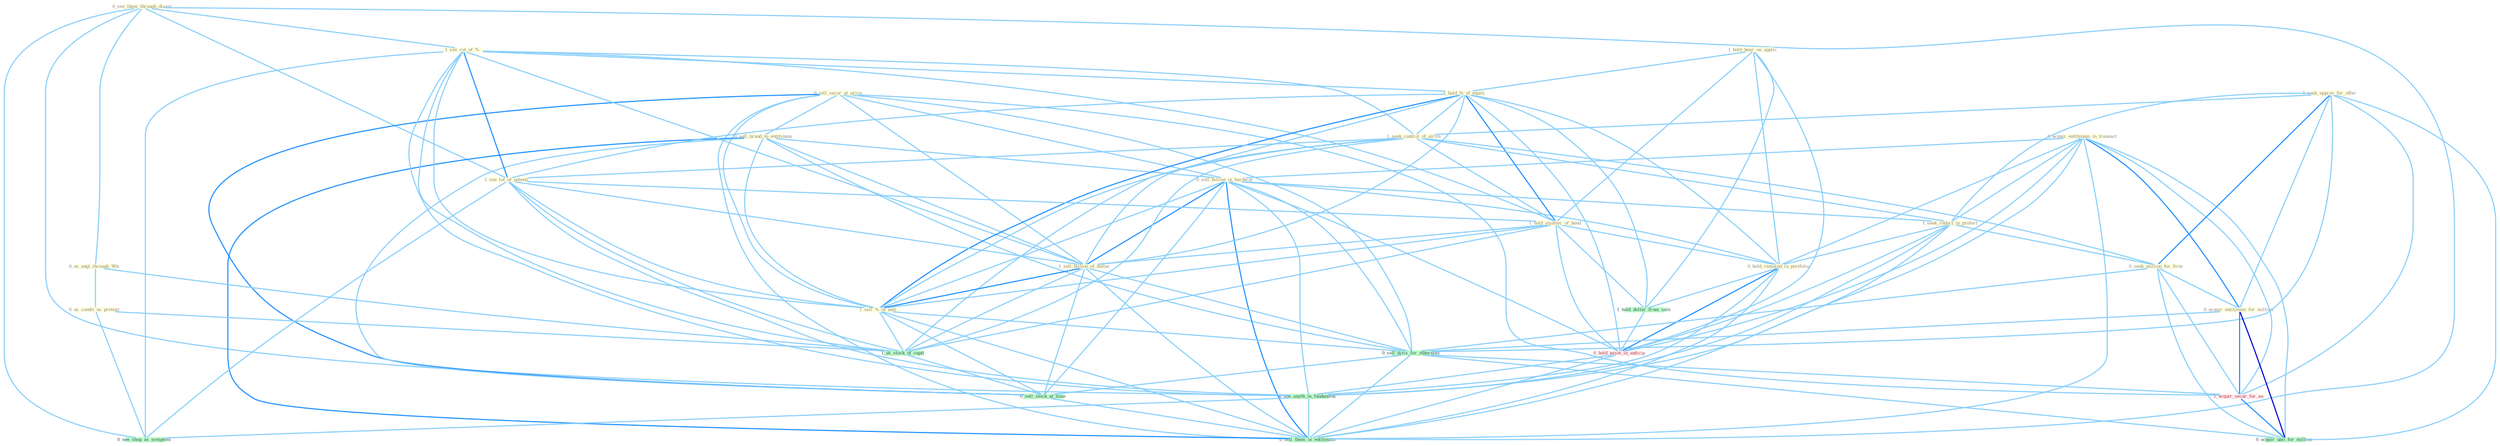 Graph G{ 
    node
    [shape=polygon,style=filled,width=.5,height=.06,color="#BDFCC9",fixedsize=true,fontsize=4,
    fontcolor="#2f4f4f"];
    {node
    [color="#ffffe0", fontcolor="#8b7d6b"] "0_see_them_through_disast " "0_sell_secur_at_price " "0_acquir_entitynam_in_transact " "1_seek_approv_for_offer " "0_sell_brand_to_entitynam " "1_hold_hear_on_applic " "1_see_cut_of_% " "0_sell_billion_in_hardwar " "1_hold_%_of_equiti " "1_seek_control_of_airlin " "0_us_angl_through_'80s " "1_see_lot_of_potenti " "0_us_condit_as_pretext " "1_seek_reduct_in_protect " "1_hold_smatter_of_bond " "0_hold_remaind_in_portfolio " "0_seek_million_for_firm " "1_sell_billion_of_dollar " "1_sell_%_of_unit " "0_acquir_entitynam_for_million "}
{node [color="#fff0f5", fontcolor="#b22222"] "1_acquir_secur_for_an " "0_hold_asset_in_anticip "}
edge [color="#B0E2FF"];

	"0_see_them_through_disast " -- "1_see_cut_of_% " [w="1", color="#87cefa" ];
	"0_see_them_through_disast " -- "0_us_angl_through_'80s " [w="1", color="#87cefa" ];
	"0_see_them_through_disast " -- "1_see_lot_of_potenti " [w="1", color="#87cefa" ];
	"0_see_them_through_disast " -- "0_see_anyth_in_fundament " [w="1", color="#87cefa" ];
	"0_see_them_through_disast " -- "0_see_shop_as_symptom " [w="1", color="#87cefa" ];
	"0_see_them_through_disast " -- "0_sell_them_in_entitynam " [w="1", color="#87cefa" ];
	"0_sell_secur_at_price " -- "0_sell_brand_to_entitynam " [w="1", color="#87cefa" ];
	"0_sell_secur_at_price " -- "0_sell_billion_in_hardwar " [w="1", color="#87cefa" ];
	"0_sell_secur_at_price " -- "1_sell_billion_of_dollar " [w="1", color="#87cefa" ];
	"0_sell_secur_at_price " -- "1_sell_%_of_unit " [w="1", color="#87cefa" ];
	"0_sell_secur_at_price " -- "0_sell_divis_for_othernum " [w="1", color="#87cefa" ];
	"0_sell_secur_at_price " -- "1_acquir_secur_for_an " [w="1", color="#87cefa" ];
	"0_sell_secur_at_price " -- "0_sell_stock_at_time " [w="2", color="#1e90ff" , len=0.8];
	"0_sell_secur_at_price " -- "0_sell_them_in_entitynam " [w="1", color="#87cefa" ];
	"0_acquir_entitynam_in_transact " -- "0_sell_billion_in_hardwar " [w="1", color="#87cefa" ];
	"0_acquir_entitynam_in_transact " -- "1_seek_reduct_in_protect " [w="1", color="#87cefa" ];
	"0_acquir_entitynam_in_transact " -- "0_hold_remaind_in_portfolio " [w="1", color="#87cefa" ];
	"0_acquir_entitynam_in_transact " -- "0_acquir_entitynam_for_million " [w="2", color="#1e90ff" , len=0.8];
	"0_acquir_entitynam_in_transact " -- "1_acquir_secur_for_an " [w="1", color="#87cefa" ];
	"0_acquir_entitynam_in_transact " -- "0_hold_asset_in_anticip " [w="1", color="#87cefa" ];
	"0_acquir_entitynam_in_transact " -- "0_see_anyth_in_fundament " [w="1", color="#87cefa" ];
	"0_acquir_entitynam_in_transact " -- "0_acquir_unit_for_million " [w="1", color="#87cefa" ];
	"0_acquir_entitynam_in_transact " -- "0_sell_them_in_entitynam " [w="1", color="#87cefa" ];
	"1_seek_approv_for_offer " -- "1_seek_control_of_airlin " [w="1", color="#87cefa" ];
	"1_seek_approv_for_offer " -- "1_seek_reduct_in_protect " [w="1", color="#87cefa" ];
	"1_seek_approv_for_offer " -- "0_seek_million_for_firm " [w="2", color="#1e90ff" , len=0.8];
	"1_seek_approv_for_offer " -- "0_acquir_entitynam_for_million " [w="1", color="#87cefa" ];
	"1_seek_approv_for_offer " -- "0_sell_divis_for_othernum " [w="1", color="#87cefa" ];
	"1_seek_approv_for_offer " -- "1_acquir_secur_for_an " [w="1", color="#87cefa" ];
	"1_seek_approv_for_offer " -- "0_acquir_unit_for_million " [w="1", color="#87cefa" ];
	"0_sell_brand_to_entitynam " -- "0_sell_billion_in_hardwar " [w="1", color="#87cefa" ];
	"0_sell_brand_to_entitynam " -- "1_sell_billion_of_dollar " [w="1", color="#87cefa" ];
	"0_sell_brand_to_entitynam " -- "1_sell_%_of_unit " [w="1", color="#87cefa" ];
	"0_sell_brand_to_entitynam " -- "0_sell_divis_for_othernum " [w="1", color="#87cefa" ];
	"0_sell_brand_to_entitynam " -- "0_sell_stock_at_time " [w="1", color="#87cefa" ];
	"0_sell_brand_to_entitynam " -- "0_sell_them_in_entitynam " [w="2", color="#1e90ff" , len=0.8];
	"1_hold_hear_on_applic " -- "1_hold_%_of_equiti " [w="1", color="#87cefa" ];
	"1_hold_hear_on_applic " -- "1_hold_smatter_of_bond " [w="1", color="#87cefa" ];
	"1_hold_hear_on_applic " -- "0_hold_remaind_in_portfolio " [w="1", color="#87cefa" ];
	"1_hold_hear_on_applic " -- "1_hold_dollar_from_sale " [w="1", color="#87cefa" ];
	"1_hold_hear_on_applic " -- "0_hold_asset_in_anticip " [w="1", color="#87cefa" ];
	"1_see_cut_of_% " -- "1_hold_%_of_equiti " [w="1", color="#87cefa" ];
	"1_see_cut_of_% " -- "1_seek_control_of_airlin " [w="1", color="#87cefa" ];
	"1_see_cut_of_% " -- "1_see_lot_of_potenti " [w="2", color="#1e90ff" , len=0.8];
	"1_see_cut_of_% " -- "1_hold_smatter_of_bond " [w="1", color="#87cefa" ];
	"1_see_cut_of_% " -- "1_sell_billion_of_dollar " [w="1", color="#87cefa" ];
	"1_see_cut_of_% " -- "1_sell_%_of_unit " [w="1", color="#87cefa" ];
	"1_see_cut_of_% " -- "1_us_stock_of_capit " [w="1", color="#87cefa" ];
	"1_see_cut_of_% " -- "0_see_anyth_in_fundament " [w="1", color="#87cefa" ];
	"1_see_cut_of_% " -- "0_see_shop_as_symptom " [w="1", color="#87cefa" ];
	"0_sell_billion_in_hardwar " -- "1_seek_reduct_in_protect " [w="1", color="#87cefa" ];
	"0_sell_billion_in_hardwar " -- "0_hold_remaind_in_portfolio " [w="1", color="#87cefa" ];
	"0_sell_billion_in_hardwar " -- "1_sell_billion_of_dollar " [w="2", color="#1e90ff" , len=0.8];
	"0_sell_billion_in_hardwar " -- "1_sell_%_of_unit " [w="1", color="#87cefa" ];
	"0_sell_billion_in_hardwar " -- "0_sell_divis_for_othernum " [w="1", color="#87cefa" ];
	"0_sell_billion_in_hardwar " -- "0_hold_asset_in_anticip " [w="1", color="#87cefa" ];
	"0_sell_billion_in_hardwar " -- "0_sell_stock_at_time " [w="1", color="#87cefa" ];
	"0_sell_billion_in_hardwar " -- "0_see_anyth_in_fundament " [w="1", color="#87cefa" ];
	"0_sell_billion_in_hardwar " -- "0_sell_them_in_entitynam " [w="2", color="#1e90ff" , len=0.8];
	"1_hold_%_of_equiti " -- "1_seek_control_of_airlin " [w="1", color="#87cefa" ];
	"1_hold_%_of_equiti " -- "1_see_lot_of_potenti " [w="1", color="#87cefa" ];
	"1_hold_%_of_equiti " -- "1_hold_smatter_of_bond " [w="2", color="#1e90ff" , len=0.8];
	"1_hold_%_of_equiti " -- "0_hold_remaind_in_portfolio " [w="1", color="#87cefa" ];
	"1_hold_%_of_equiti " -- "1_sell_billion_of_dollar " [w="1", color="#87cefa" ];
	"1_hold_%_of_equiti " -- "1_sell_%_of_unit " [w="2", color="#1e90ff" , len=0.8];
	"1_hold_%_of_equiti " -- "1_us_stock_of_capit " [w="1", color="#87cefa" ];
	"1_hold_%_of_equiti " -- "1_hold_dollar_from_sale " [w="1", color="#87cefa" ];
	"1_hold_%_of_equiti " -- "0_hold_asset_in_anticip " [w="1", color="#87cefa" ];
	"1_seek_control_of_airlin " -- "1_see_lot_of_potenti " [w="1", color="#87cefa" ];
	"1_seek_control_of_airlin " -- "1_seek_reduct_in_protect " [w="1", color="#87cefa" ];
	"1_seek_control_of_airlin " -- "1_hold_smatter_of_bond " [w="1", color="#87cefa" ];
	"1_seek_control_of_airlin " -- "0_seek_million_for_firm " [w="1", color="#87cefa" ];
	"1_seek_control_of_airlin " -- "1_sell_billion_of_dollar " [w="1", color="#87cefa" ];
	"1_seek_control_of_airlin " -- "1_sell_%_of_unit " [w="1", color="#87cefa" ];
	"1_seek_control_of_airlin " -- "1_us_stock_of_capit " [w="1", color="#87cefa" ];
	"0_us_angl_through_'80s " -- "0_us_condit_as_pretext " [w="1", color="#87cefa" ];
	"0_us_angl_through_'80s " -- "1_us_stock_of_capit " [w="1", color="#87cefa" ];
	"1_see_lot_of_potenti " -- "1_hold_smatter_of_bond " [w="1", color="#87cefa" ];
	"1_see_lot_of_potenti " -- "1_sell_billion_of_dollar " [w="1", color="#87cefa" ];
	"1_see_lot_of_potenti " -- "1_sell_%_of_unit " [w="1", color="#87cefa" ];
	"1_see_lot_of_potenti " -- "1_us_stock_of_capit " [w="1", color="#87cefa" ];
	"1_see_lot_of_potenti " -- "0_see_anyth_in_fundament " [w="1", color="#87cefa" ];
	"1_see_lot_of_potenti " -- "0_see_shop_as_symptom " [w="1", color="#87cefa" ];
	"0_us_condit_as_pretext " -- "1_us_stock_of_capit " [w="1", color="#87cefa" ];
	"0_us_condit_as_pretext " -- "0_see_shop_as_symptom " [w="1", color="#87cefa" ];
	"1_seek_reduct_in_protect " -- "0_hold_remaind_in_portfolio " [w="1", color="#87cefa" ];
	"1_seek_reduct_in_protect " -- "0_seek_million_for_firm " [w="1", color="#87cefa" ];
	"1_seek_reduct_in_protect " -- "0_hold_asset_in_anticip " [w="1", color="#87cefa" ];
	"1_seek_reduct_in_protect " -- "0_see_anyth_in_fundament " [w="1", color="#87cefa" ];
	"1_seek_reduct_in_protect " -- "0_sell_them_in_entitynam " [w="1", color="#87cefa" ];
	"1_hold_smatter_of_bond " -- "0_hold_remaind_in_portfolio " [w="1", color="#87cefa" ];
	"1_hold_smatter_of_bond " -- "1_sell_billion_of_dollar " [w="1", color="#87cefa" ];
	"1_hold_smatter_of_bond " -- "1_sell_%_of_unit " [w="1", color="#87cefa" ];
	"1_hold_smatter_of_bond " -- "1_us_stock_of_capit " [w="1", color="#87cefa" ];
	"1_hold_smatter_of_bond " -- "1_hold_dollar_from_sale " [w="1", color="#87cefa" ];
	"1_hold_smatter_of_bond " -- "0_hold_asset_in_anticip " [w="1", color="#87cefa" ];
	"0_hold_remaind_in_portfolio " -- "1_hold_dollar_from_sale " [w="1", color="#87cefa" ];
	"0_hold_remaind_in_portfolio " -- "0_hold_asset_in_anticip " [w="2", color="#1e90ff" , len=0.8];
	"0_hold_remaind_in_portfolio " -- "0_see_anyth_in_fundament " [w="1", color="#87cefa" ];
	"0_hold_remaind_in_portfolio " -- "0_sell_them_in_entitynam " [w="1", color="#87cefa" ];
	"0_seek_million_for_firm " -- "0_acquir_entitynam_for_million " [w="1", color="#87cefa" ];
	"0_seek_million_for_firm " -- "0_sell_divis_for_othernum " [w="1", color="#87cefa" ];
	"0_seek_million_for_firm " -- "1_acquir_secur_for_an " [w="1", color="#87cefa" ];
	"0_seek_million_for_firm " -- "0_acquir_unit_for_million " [w="1", color="#87cefa" ];
	"1_sell_billion_of_dollar " -- "1_sell_%_of_unit " [w="2", color="#1e90ff" , len=0.8];
	"1_sell_billion_of_dollar " -- "0_sell_divis_for_othernum " [w="1", color="#87cefa" ];
	"1_sell_billion_of_dollar " -- "1_us_stock_of_capit " [w="1", color="#87cefa" ];
	"1_sell_billion_of_dollar " -- "0_sell_stock_at_time " [w="1", color="#87cefa" ];
	"1_sell_billion_of_dollar " -- "0_sell_them_in_entitynam " [w="1", color="#87cefa" ];
	"1_sell_%_of_unit " -- "0_sell_divis_for_othernum " [w="1", color="#87cefa" ];
	"1_sell_%_of_unit " -- "1_us_stock_of_capit " [w="1", color="#87cefa" ];
	"1_sell_%_of_unit " -- "0_sell_stock_at_time " [w="1", color="#87cefa" ];
	"1_sell_%_of_unit " -- "0_sell_them_in_entitynam " [w="1", color="#87cefa" ];
	"0_acquir_entitynam_for_million " -- "0_sell_divis_for_othernum " [w="1", color="#87cefa" ];
	"0_acquir_entitynam_for_million " -- "1_acquir_secur_for_an " [w="2", color="#1e90ff" , len=0.8];
	"0_acquir_entitynam_for_million " -- "0_acquir_unit_for_million " [w="3", color="#0000cd" , len=0.6];
	"0_sell_divis_for_othernum " -- "1_acquir_secur_for_an " [w="1", color="#87cefa" ];
	"0_sell_divis_for_othernum " -- "0_sell_stock_at_time " [w="1", color="#87cefa" ];
	"0_sell_divis_for_othernum " -- "0_acquir_unit_for_million " [w="1", color="#87cefa" ];
	"0_sell_divis_for_othernum " -- "0_sell_them_in_entitynam " [w="1", color="#87cefa" ];
	"1_acquir_secur_for_an " -- "0_acquir_unit_for_million " [w="2", color="#1e90ff" , len=0.8];
	"1_us_stock_of_capit " -- "0_sell_stock_at_time " [w="1", color="#87cefa" ];
	"1_hold_dollar_from_sale " -- "0_hold_asset_in_anticip " [w="1", color="#87cefa" ];
	"0_hold_asset_in_anticip " -- "0_see_anyth_in_fundament " [w="1", color="#87cefa" ];
	"0_hold_asset_in_anticip " -- "0_sell_them_in_entitynam " [w="1", color="#87cefa" ];
	"0_sell_stock_at_time " -- "0_sell_them_in_entitynam " [w="1", color="#87cefa" ];
	"0_see_anyth_in_fundament " -- "0_see_shop_as_symptom " [w="1", color="#87cefa" ];
	"0_see_anyth_in_fundament " -- "0_sell_them_in_entitynam " [w="1", color="#87cefa" ];
}